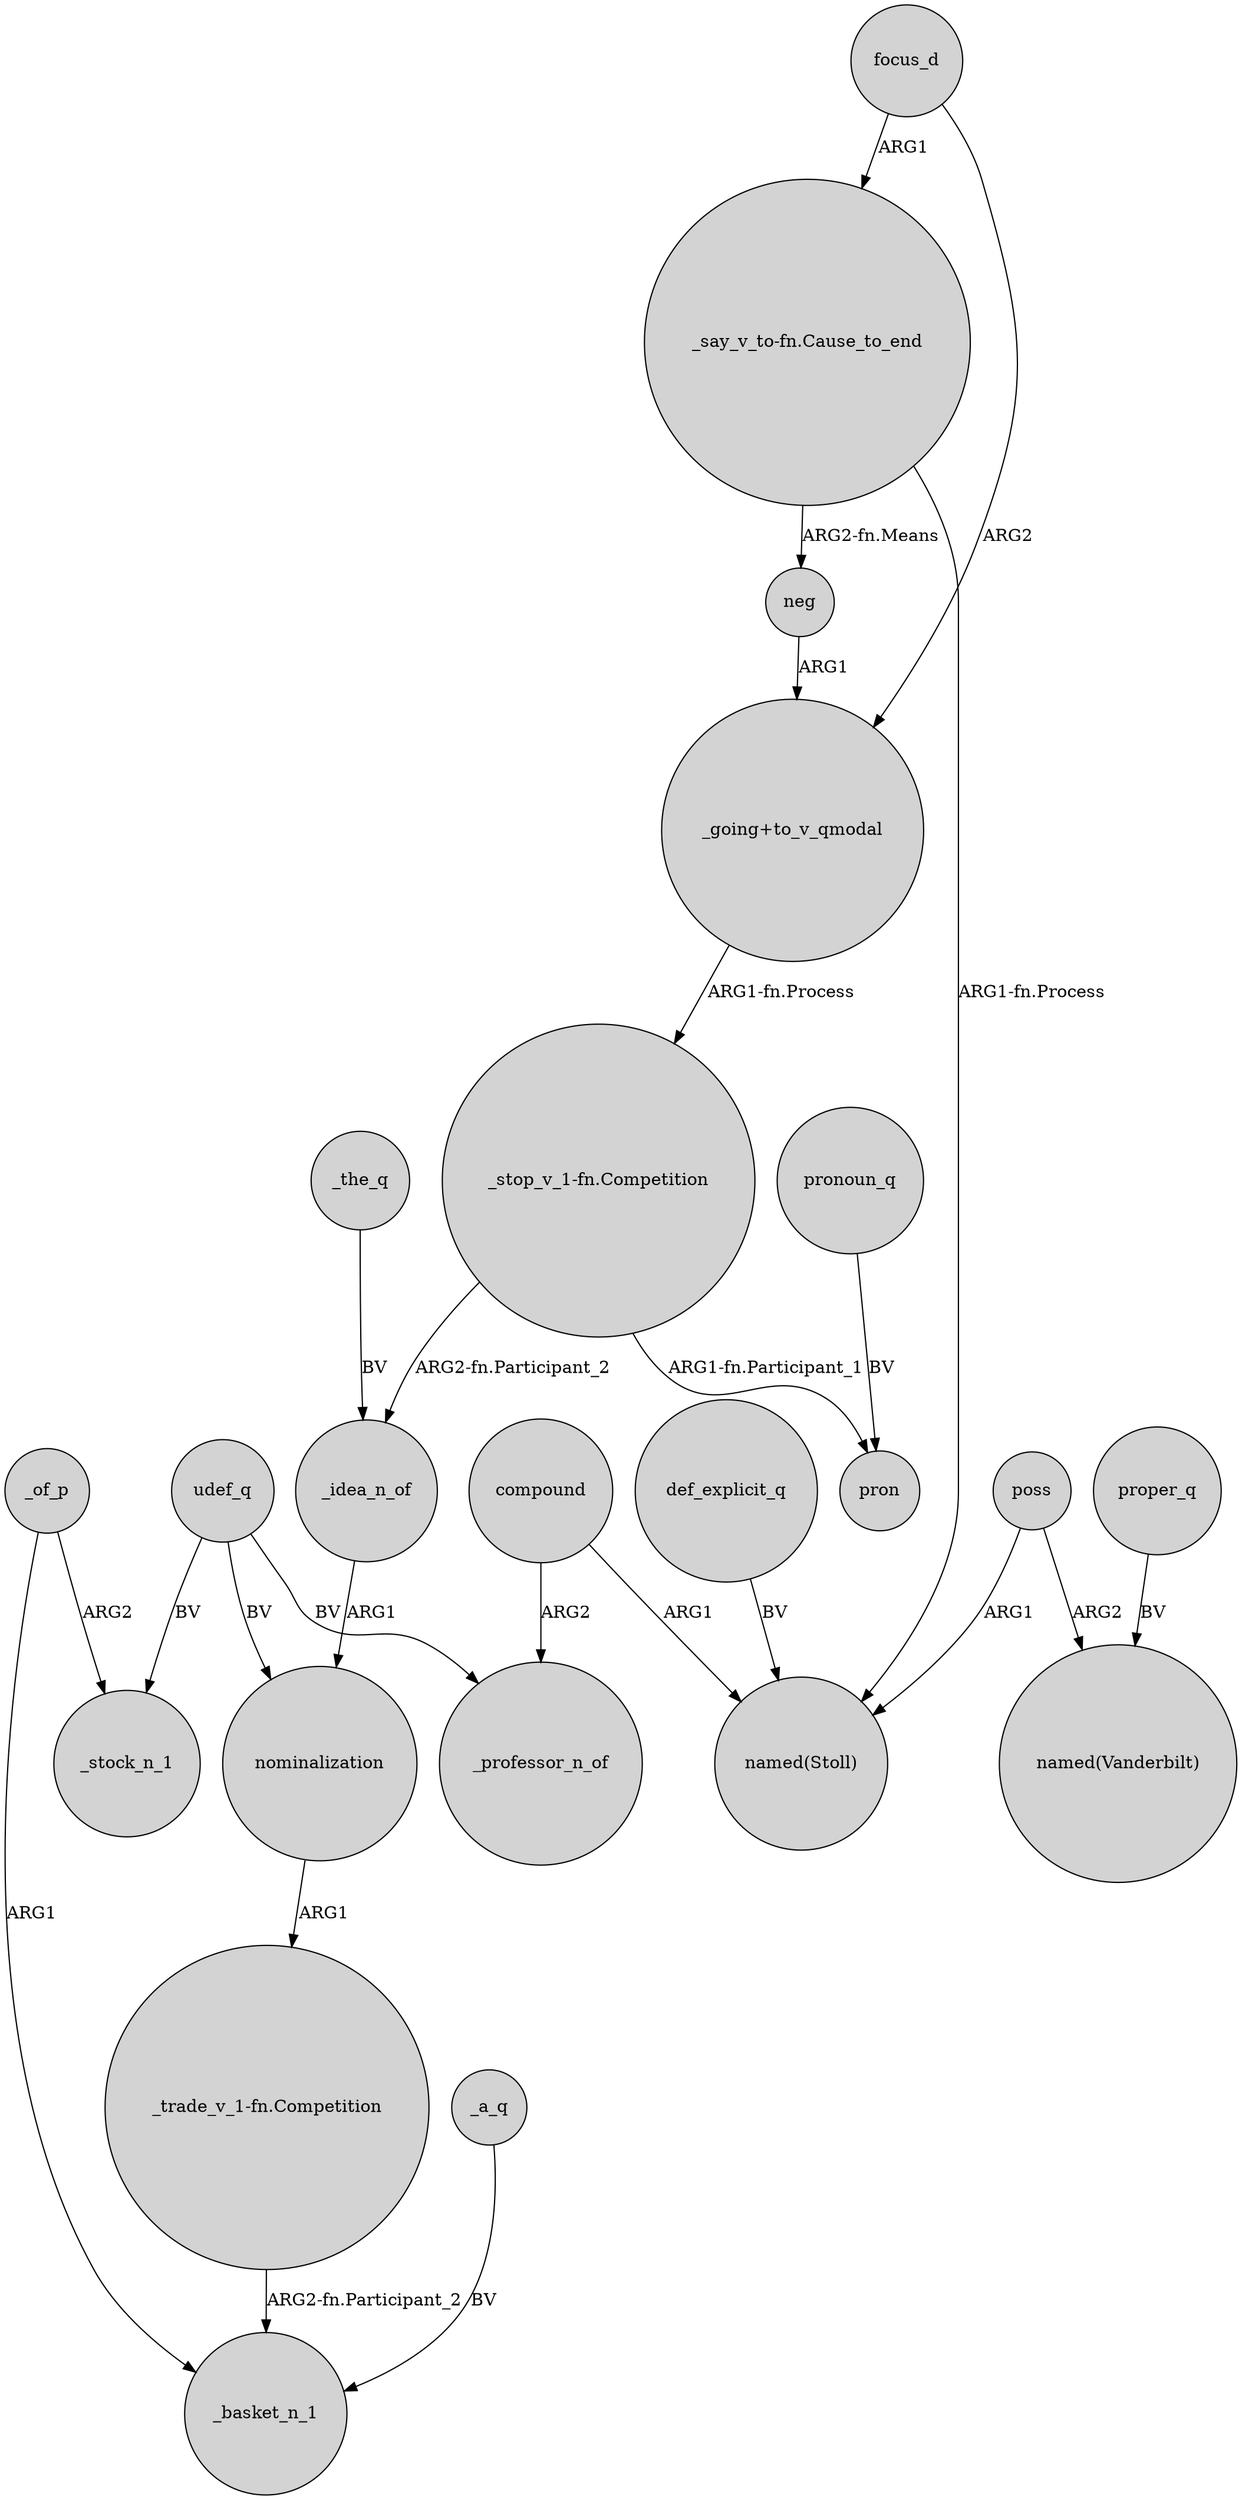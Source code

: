 digraph {
	node [shape=circle style=filled]
	def_explicit_q -> "named(Stoll)" [label=BV]
	focus_d -> "_say_v_to-fn.Cause_to_end" [label=ARG1]
	_the_q -> _idea_n_of [label=BV]
	compound -> "named(Stoll)" [label=ARG1]
	focus_d -> "_going+to_v_qmodal" [label=ARG2]
	udef_q -> nominalization [label=BV]
	"_trade_v_1-fn.Competition" -> _basket_n_1 [label="ARG2-fn.Participant_2"]
	nominalization -> "_trade_v_1-fn.Competition" [label=ARG1]
	proper_q -> "named(Vanderbilt)" [label=BV]
	_idea_n_of -> nominalization [label=ARG1]
	poss -> "named(Vanderbilt)" [label=ARG2]
	"_stop_v_1-fn.Competition" -> _idea_n_of [label="ARG2-fn.Participant_2"]
	pronoun_q -> pron [label=BV]
	"_say_v_to-fn.Cause_to_end" -> neg [label="ARG2-fn.Means"]
	udef_q -> _stock_n_1 [label=BV]
	_of_p -> _basket_n_1 [label=ARG1]
	poss -> "named(Stoll)" [label=ARG1]
	_of_p -> _stock_n_1 [label=ARG2]
	"_going+to_v_qmodal" -> "_stop_v_1-fn.Competition" [label="ARG1-fn.Process"]
	_a_q -> _basket_n_1 [label=BV]
	neg -> "_going+to_v_qmodal" [label=ARG1]
	"_say_v_to-fn.Cause_to_end" -> "named(Stoll)" [label="ARG1-fn.Process"]
	compound -> _professor_n_of [label=ARG2]
	udef_q -> _professor_n_of [label=BV]
	"_stop_v_1-fn.Competition" -> pron [label="ARG1-fn.Participant_1"]
}
